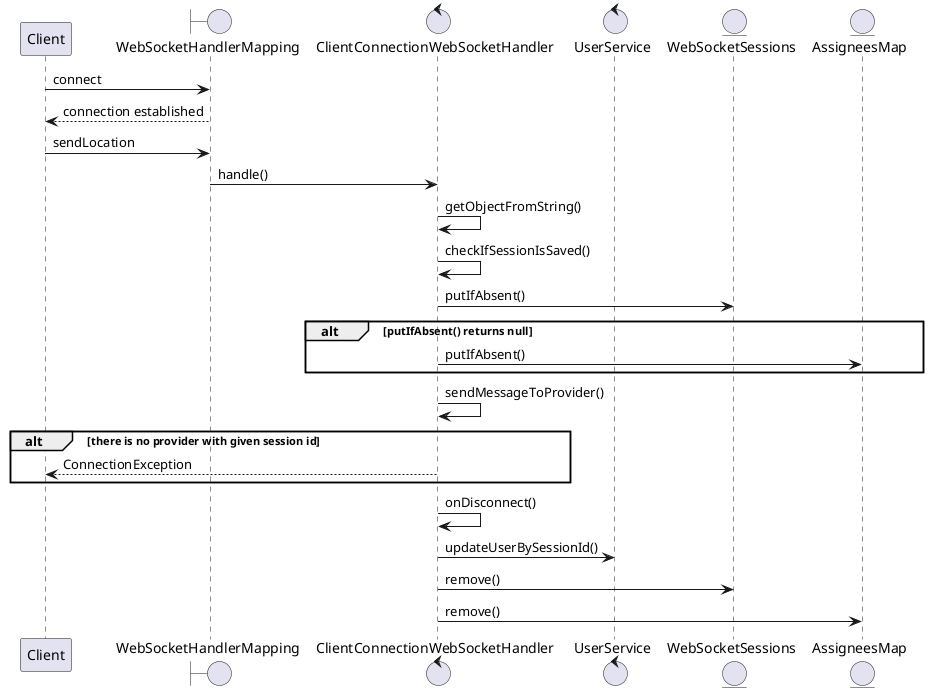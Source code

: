 @startuml
participant Client
boundary WebSocketHandlerMapping
control ClientConnectionWebSocketHandler
control UserService
entity WebSocketSessions
entity AssigneesMap
Client -> WebSocketHandlerMapping: connect
WebSocketHandlerMapping --> Client: connection established
Client -> WebSocketHandlerMapping: sendLocation
WebSocketHandlerMapping -> ClientConnectionWebSocketHandler: handle()
ClientConnectionWebSocketHandler -> ClientConnectionWebSocketHandler: getObjectFromString()
ClientConnectionWebSocketHandler -> ClientConnectionWebSocketHandler: checkIfSessionIsSaved()
ClientConnectionWebSocketHandler -> WebSocketSessions: putIfAbsent()
alt putIfAbsent() returns null
ClientConnectionWebSocketHandler -> AssigneesMap: putIfAbsent()
end
ClientConnectionWebSocketHandler -> ClientConnectionWebSocketHandler: sendMessageToProvider()
alt there is no provider with given session id
ClientConnectionWebSocketHandler --> Client: ConnectionException
end
ClientConnectionWebSocketHandler -> ClientConnectionWebSocketHandler: onDisconnect()
ClientConnectionWebSocketHandler -> UserService: updateUserBySessionId()
ClientConnectionWebSocketHandler -> WebSocketSessions: remove()
ClientConnectionWebSocketHandler -> AssigneesMap: remove()
@enduml